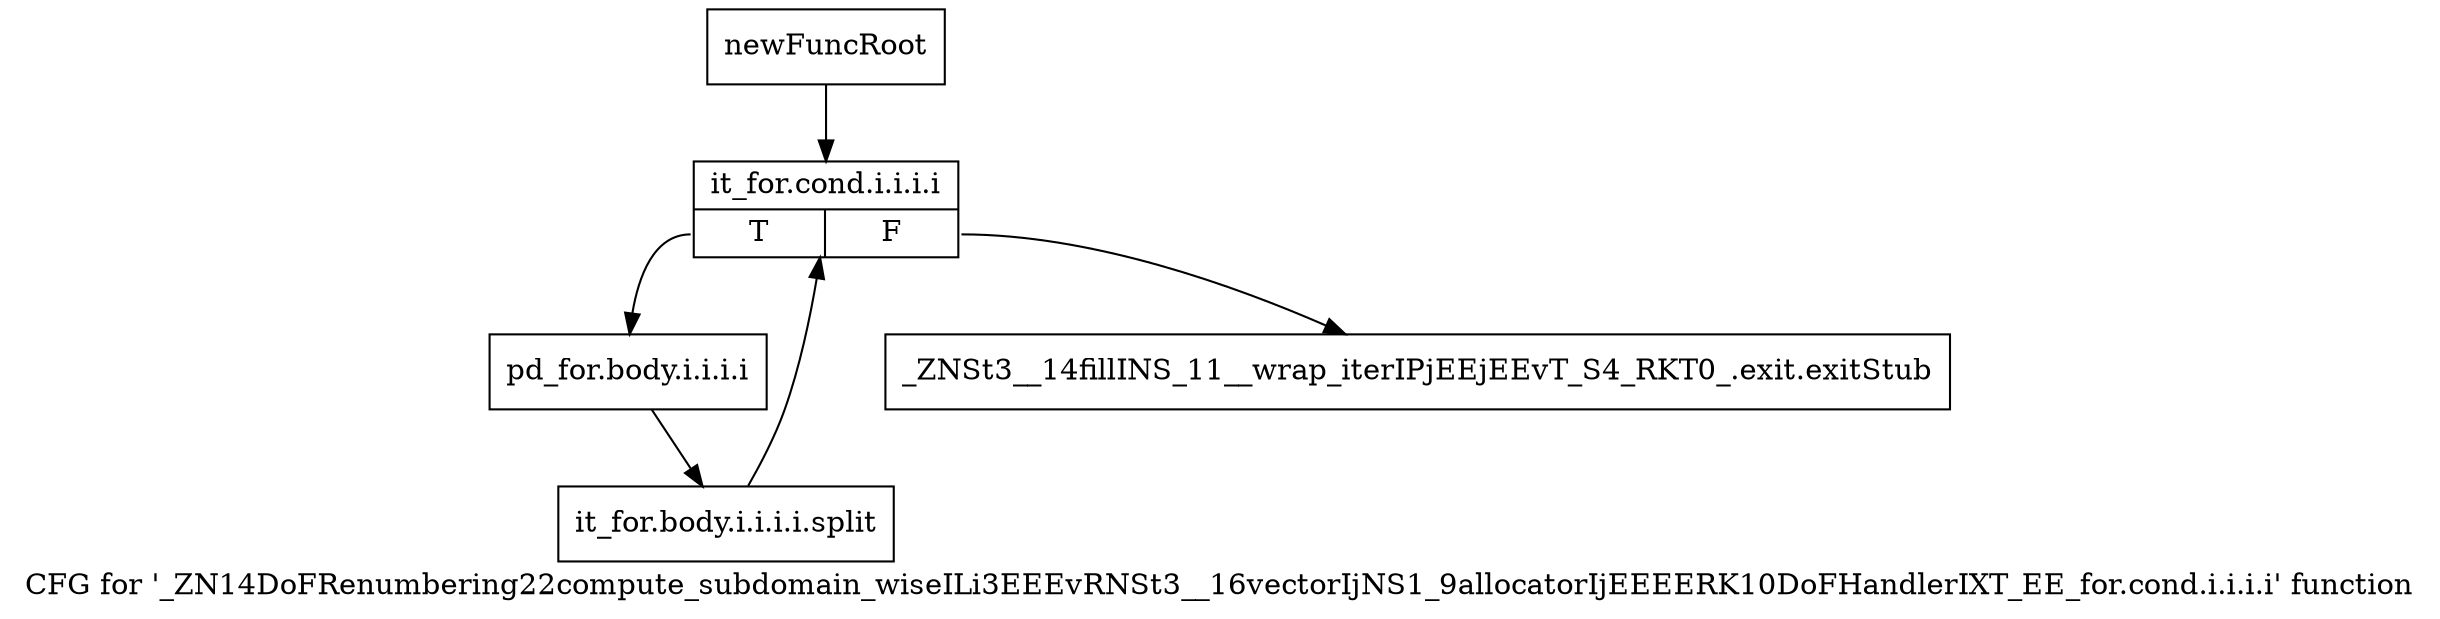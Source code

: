 digraph "CFG for '_ZN14DoFRenumbering22compute_subdomain_wiseILi3EEEvRNSt3__16vectorIjNS1_9allocatorIjEEEERK10DoFHandlerIXT_EE_for.cond.i.i.i.i' function" {
	label="CFG for '_ZN14DoFRenumbering22compute_subdomain_wiseILi3EEEvRNSt3__16vectorIjNS1_9allocatorIjEEEERK10DoFHandlerIXT_EE_for.cond.i.i.i.i' function";

	Node0x8f5f5c0 [shape=record,label="{newFuncRoot}"];
	Node0x8f5f5c0 -> Node0x8f5fab0;
	Node0x8f5f610 [shape=record,label="{_ZNSt3__14fillINS_11__wrap_iterIPjEEjEEvT_S4_RKT0_.exit.exitStub}"];
	Node0x8f5fab0 [shape=record,label="{it_for.cond.i.i.i.i|{<s0>T|<s1>F}}"];
	Node0x8f5fab0:s0 -> Node0x8f5fb00;
	Node0x8f5fab0:s1 -> Node0x8f5f610;
	Node0x8f5fb00 [shape=record,label="{pd_for.body.i.i.i.i}"];
	Node0x8f5fb00 -> Node0xc521980;
	Node0xc521980 [shape=record,label="{it_for.body.i.i.i.i.split}"];
	Node0xc521980 -> Node0x8f5fab0;
}
